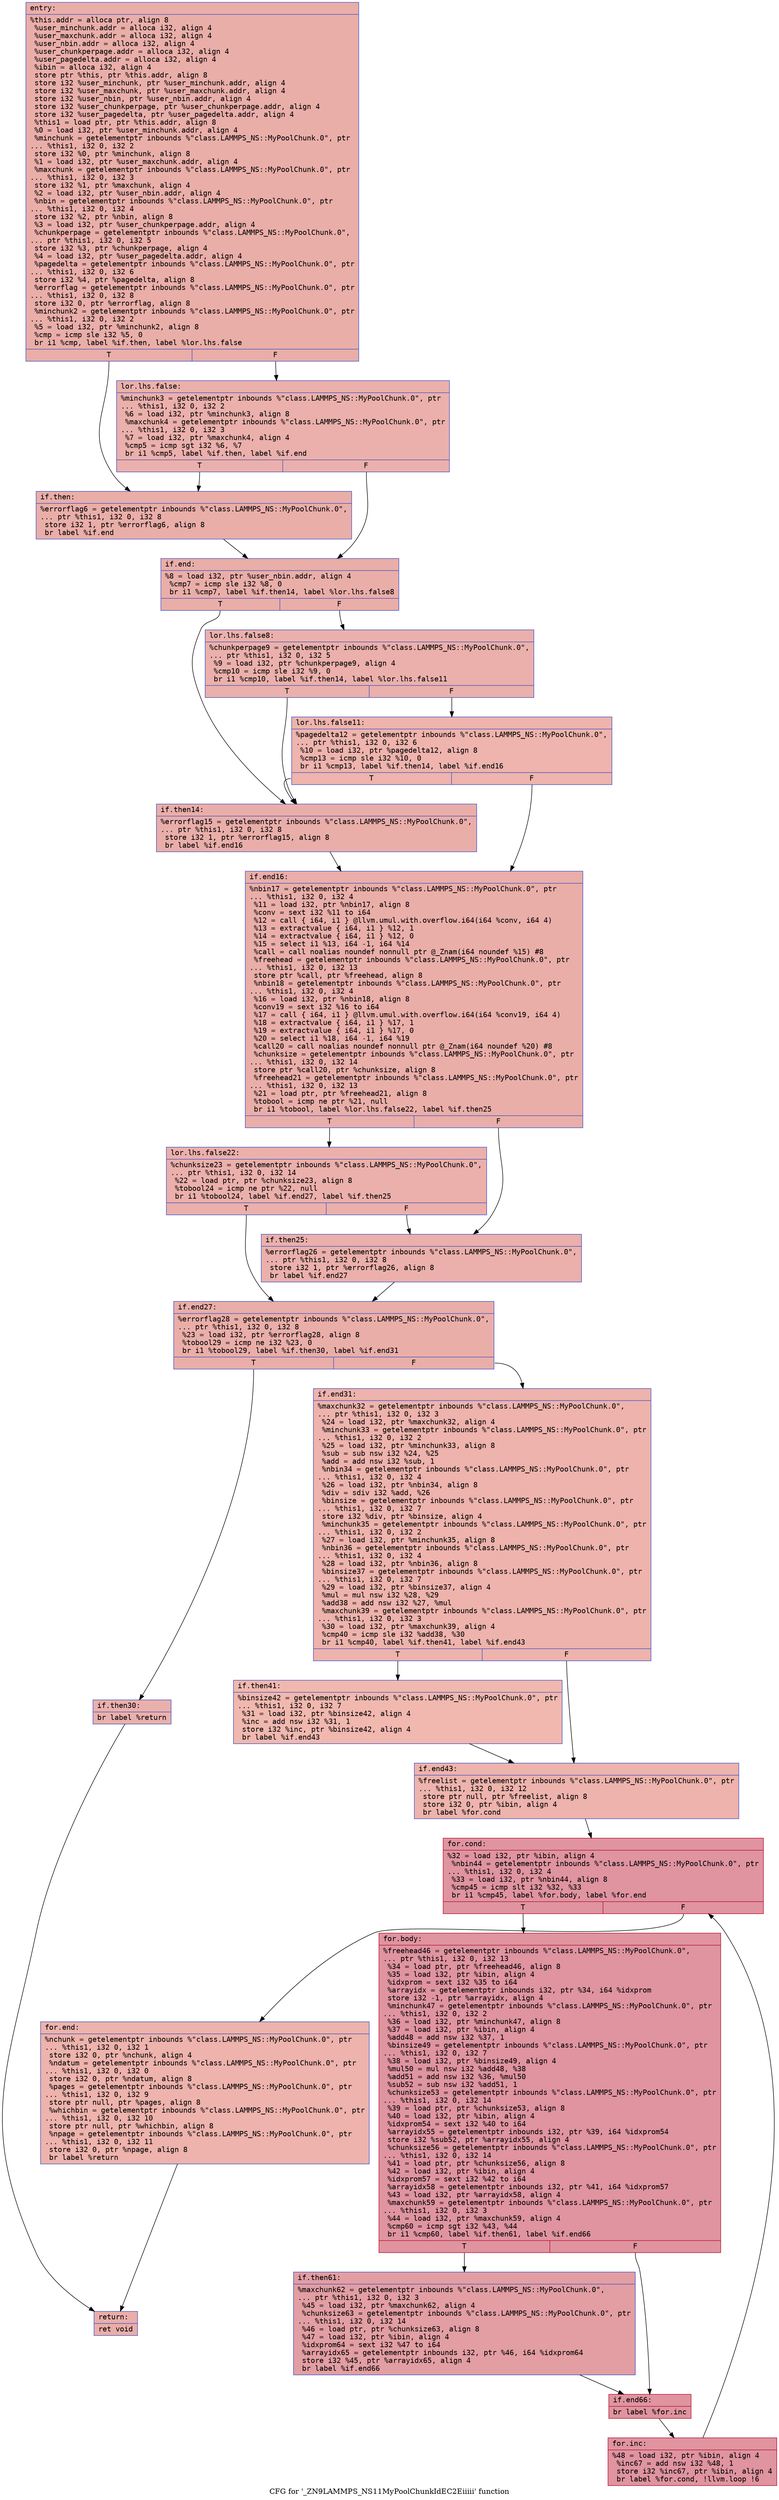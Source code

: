 digraph "CFG for '_ZN9LAMMPS_NS11MyPoolChunkIdEC2Eiiiii' function" {
	label="CFG for '_ZN9LAMMPS_NS11MyPoolChunkIdEC2Eiiiii' function";

	Node0x556991b45a50 [shape=record,color="#3d50c3ff", style=filled, fillcolor="#d0473d70" fontname="Courier",label="{entry:\l|  %this.addr = alloca ptr, align 8\l  %user_minchunk.addr = alloca i32, align 4\l  %user_maxchunk.addr = alloca i32, align 4\l  %user_nbin.addr = alloca i32, align 4\l  %user_chunkperpage.addr = alloca i32, align 4\l  %user_pagedelta.addr = alloca i32, align 4\l  %ibin = alloca i32, align 4\l  store ptr %this, ptr %this.addr, align 8\l  store i32 %user_minchunk, ptr %user_minchunk.addr, align 4\l  store i32 %user_maxchunk, ptr %user_maxchunk.addr, align 4\l  store i32 %user_nbin, ptr %user_nbin.addr, align 4\l  store i32 %user_chunkperpage, ptr %user_chunkperpage.addr, align 4\l  store i32 %user_pagedelta, ptr %user_pagedelta.addr, align 4\l  %this1 = load ptr, ptr %this.addr, align 8\l  %0 = load i32, ptr %user_minchunk.addr, align 4\l  %minchunk = getelementptr inbounds %\"class.LAMMPS_NS::MyPoolChunk.0\", ptr\l... %this1, i32 0, i32 2\l  store i32 %0, ptr %minchunk, align 8\l  %1 = load i32, ptr %user_maxchunk.addr, align 4\l  %maxchunk = getelementptr inbounds %\"class.LAMMPS_NS::MyPoolChunk.0\", ptr\l... %this1, i32 0, i32 3\l  store i32 %1, ptr %maxchunk, align 4\l  %2 = load i32, ptr %user_nbin.addr, align 4\l  %nbin = getelementptr inbounds %\"class.LAMMPS_NS::MyPoolChunk.0\", ptr\l... %this1, i32 0, i32 4\l  store i32 %2, ptr %nbin, align 8\l  %3 = load i32, ptr %user_chunkperpage.addr, align 4\l  %chunkperpage = getelementptr inbounds %\"class.LAMMPS_NS::MyPoolChunk.0\",\l... ptr %this1, i32 0, i32 5\l  store i32 %3, ptr %chunkperpage, align 4\l  %4 = load i32, ptr %user_pagedelta.addr, align 4\l  %pagedelta = getelementptr inbounds %\"class.LAMMPS_NS::MyPoolChunk.0\", ptr\l... %this1, i32 0, i32 6\l  store i32 %4, ptr %pagedelta, align 8\l  %errorflag = getelementptr inbounds %\"class.LAMMPS_NS::MyPoolChunk.0\", ptr\l... %this1, i32 0, i32 8\l  store i32 0, ptr %errorflag, align 8\l  %minchunk2 = getelementptr inbounds %\"class.LAMMPS_NS::MyPoolChunk.0\", ptr\l... %this1, i32 0, i32 2\l  %5 = load i32, ptr %minchunk2, align 8\l  %cmp = icmp sle i32 %5, 0\l  br i1 %cmp, label %if.then, label %lor.lhs.false\l|{<s0>T|<s1>F}}"];
	Node0x556991b45a50:s0 -> Node0x556991b47570[tooltip="entry -> if.then\nProbability 50.00%" ];
	Node0x556991b45a50:s1 -> Node0x556991b475e0[tooltip="entry -> lor.lhs.false\nProbability 50.00%" ];
	Node0x556991b475e0 [shape=record,color="#3d50c3ff", style=filled, fillcolor="#d24b4070" fontname="Courier",label="{lor.lhs.false:\l|  %minchunk3 = getelementptr inbounds %\"class.LAMMPS_NS::MyPoolChunk.0\", ptr\l... %this1, i32 0, i32 2\l  %6 = load i32, ptr %minchunk3, align 8\l  %maxchunk4 = getelementptr inbounds %\"class.LAMMPS_NS::MyPoolChunk.0\", ptr\l... %this1, i32 0, i32 3\l  %7 = load i32, ptr %maxchunk4, align 4\l  %cmp5 = icmp sgt i32 %6, %7\l  br i1 %cmp5, label %if.then, label %if.end\l|{<s0>T|<s1>F}}"];
	Node0x556991b475e0:s0 -> Node0x556991b47570[tooltip="lor.lhs.false -> if.then\nProbability 50.00%" ];
	Node0x556991b475e0:s1 -> Node0x556991b47bf0[tooltip="lor.lhs.false -> if.end\nProbability 50.00%" ];
	Node0x556991b47570 [shape=record,color="#3d50c3ff", style=filled, fillcolor="#d0473d70" fontname="Courier",label="{if.then:\l|  %errorflag6 = getelementptr inbounds %\"class.LAMMPS_NS::MyPoolChunk.0\",\l... ptr %this1, i32 0, i32 8\l  store i32 1, ptr %errorflag6, align 8\l  br label %if.end\l}"];
	Node0x556991b47570 -> Node0x556991b47bf0[tooltip="if.then -> if.end\nProbability 100.00%" ];
	Node0x556991b47bf0 [shape=record,color="#3d50c3ff", style=filled, fillcolor="#d0473d70" fontname="Courier",label="{if.end:\l|  %8 = load i32, ptr %user_nbin.addr, align 4\l  %cmp7 = icmp sle i32 %8, 0\l  br i1 %cmp7, label %if.then14, label %lor.lhs.false8\l|{<s0>T|<s1>F}}"];
	Node0x556991b47bf0:s0 -> Node0x556991b48040[tooltip="if.end -> if.then14\nProbability 50.00%" ];
	Node0x556991b47bf0:s1 -> Node0x556991b480c0[tooltip="if.end -> lor.lhs.false8\nProbability 50.00%" ];
	Node0x556991b480c0 [shape=record,color="#3d50c3ff", style=filled, fillcolor="#d24b4070" fontname="Courier",label="{lor.lhs.false8:\l|  %chunkperpage9 = getelementptr inbounds %\"class.LAMMPS_NS::MyPoolChunk.0\",\l... ptr %this1, i32 0, i32 5\l  %9 = load i32, ptr %chunkperpage9, align 4\l  %cmp10 = icmp sle i32 %9, 0\l  br i1 %cmp10, label %if.then14, label %lor.lhs.false11\l|{<s0>T|<s1>F}}"];
	Node0x556991b480c0:s0 -> Node0x556991b48040[tooltip="lor.lhs.false8 -> if.then14\nProbability 50.00%" ];
	Node0x556991b480c0:s1 -> Node0x556991b48410[tooltip="lor.lhs.false8 -> lor.lhs.false11\nProbability 50.00%" ];
	Node0x556991b48410 [shape=record,color="#3d50c3ff", style=filled, fillcolor="#d8564670" fontname="Courier",label="{lor.lhs.false11:\l|  %pagedelta12 = getelementptr inbounds %\"class.LAMMPS_NS::MyPoolChunk.0\",\l... ptr %this1, i32 0, i32 6\l  %10 = load i32, ptr %pagedelta12, align 8\l  %cmp13 = icmp sle i32 %10, 0\l  br i1 %cmp13, label %if.then14, label %if.end16\l|{<s0>T|<s1>F}}"];
	Node0x556991b48410:s0 -> Node0x556991b48040[tooltip="lor.lhs.false11 -> if.then14\nProbability 50.00%" ];
	Node0x556991b48410:s1 -> Node0x556991b48760[tooltip="lor.lhs.false11 -> if.end16\nProbability 50.00%" ];
	Node0x556991b48040 [shape=record,color="#3d50c3ff", style=filled, fillcolor="#d0473d70" fontname="Courier",label="{if.then14:\l|  %errorflag15 = getelementptr inbounds %\"class.LAMMPS_NS::MyPoolChunk.0\",\l... ptr %this1, i32 0, i32 8\l  store i32 1, ptr %errorflag15, align 8\l  br label %if.end16\l}"];
	Node0x556991b48040 -> Node0x556991b48760[tooltip="if.then14 -> if.end16\nProbability 100.00%" ];
	Node0x556991b48760 [shape=record,color="#3d50c3ff", style=filled, fillcolor="#d0473d70" fontname="Courier",label="{if.end16:\l|  %nbin17 = getelementptr inbounds %\"class.LAMMPS_NS::MyPoolChunk.0\", ptr\l... %this1, i32 0, i32 4\l  %11 = load i32, ptr %nbin17, align 8\l  %conv = sext i32 %11 to i64\l  %12 = call \{ i64, i1 \} @llvm.umul.with.overflow.i64(i64 %conv, i64 4)\l  %13 = extractvalue \{ i64, i1 \} %12, 1\l  %14 = extractvalue \{ i64, i1 \} %12, 0\l  %15 = select i1 %13, i64 -1, i64 %14\l  %call = call noalias noundef nonnull ptr @_Znam(i64 noundef %15) #8\l  %freehead = getelementptr inbounds %\"class.LAMMPS_NS::MyPoolChunk.0\", ptr\l... %this1, i32 0, i32 13\l  store ptr %call, ptr %freehead, align 8\l  %nbin18 = getelementptr inbounds %\"class.LAMMPS_NS::MyPoolChunk.0\", ptr\l... %this1, i32 0, i32 4\l  %16 = load i32, ptr %nbin18, align 8\l  %conv19 = sext i32 %16 to i64\l  %17 = call \{ i64, i1 \} @llvm.umul.with.overflow.i64(i64 %conv19, i64 4)\l  %18 = extractvalue \{ i64, i1 \} %17, 1\l  %19 = extractvalue \{ i64, i1 \} %17, 0\l  %20 = select i1 %18, i64 -1, i64 %19\l  %call20 = call noalias noundef nonnull ptr @_Znam(i64 noundef %20) #8\l  %chunksize = getelementptr inbounds %\"class.LAMMPS_NS::MyPoolChunk.0\", ptr\l... %this1, i32 0, i32 14\l  store ptr %call20, ptr %chunksize, align 8\l  %freehead21 = getelementptr inbounds %\"class.LAMMPS_NS::MyPoolChunk.0\", ptr\l... %this1, i32 0, i32 13\l  %21 = load ptr, ptr %freehead21, align 8\l  %tobool = icmp ne ptr %21, null\l  br i1 %tobool, label %lor.lhs.false22, label %if.then25\l|{<s0>T|<s1>F}}"];
	Node0x556991b48760:s0 -> Node0x556991b4a1f0[tooltip="if.end16 -> lor.lhs.false22\nProbability 62.50%" ];
	Node0x556991b48760:s1 -> Node0x556991b4a270[tooltip="if.end16 -> if.then25\nProbability 37.50%" ];
	Node0x556991b4a1f0 [shape=record,color="#3d50c3ff", style=filled, fillcolor="#d24b4070" fontname="Courier",label="{lor.lhs.false22:\l|  %chunksize23 = getelementptr inbounds %\"class.LAMMPS_NS::MyPoolChunk.0\",\l... ptr %this1, i32 0, i32 14\l  %22 = load ptr, ptr %chunksize23, align 8\l  %tobool24 = icmp ne ptr %22, null\l  br i1 %tobool24, label %if.end27, label %if.then25\l|{<s0>T|<s1>F}}"];
	Node0x556991b4a1f0:s0 -> Node0x556991b4a5d0[tooltip="lor.lhs.false22 -> if.end27\nProbability 62.50%" ];
	Node0x556991b4a1f0:s1 -> Node0x556991b4a270[tooltip="lor.lhs.false22 -> if.then25\nProbability 37.50%" ];
	Node0x556991b4a270 [shape=record,color="#3d50c3ff", style=filled, fillcolor="#d24b4070" fontname="Courier",label="{if.then25:\l|  %errorflag26 = getelementptr inbounds %\"class.LAMMPS_NS::MyPoolChunk.0\",\l... ptr %this1, i32 0, i32 8\l  store i32 1, ptr %errorflag26, align 8\l  br label %if.end27\l}"];
	Node0x556991b4a270 -> Node0x556991b4a5d0[tooltip="if.then25 -> if.end27\nProbability 100.00%" ];
	Node0x556991b4a5d0 [shape=record,color="#3d50c3ff", style=filled, fillcolor="#d0473d70" fontname="Courier",label="{if.end27:\l|  %errorflag28 = getelementptr inbounds %\"class.LAMMPS_NS::MyPoolChunk.0\",\l... ptr %this1, i32 0, i32 8\l  %23 = load i32, ptr %errorflag28, align 8\l  %tobool29 = icmp ne i32 %23, 0\l  br i1 %tobool29, label %if.then30, label %if.end31\l|{<s0>T|<s1>F}}"];
	Node0x556991b4a5d0:s0 -> Node0x556991b4ab30[tooltip="if.end27 -> if.then30\nProbability 62.50%" ];
	Node0x556991b4a5d0:s1 -> Node0x556991b4abb0[tooltip="if.end27 -> if.end31\nProbability 37.50%" ];
	Node0x556991b4ab30 [shape=record,color="#3d50c3ff", style=filled, fillcolor="#d24b4070" fontname="Courier",label="{if.then30:\l|  br label %return\l}"];
	Node0x556991b4ab30 -> Node0x556991b4ace0[tooltip="if.then30 -> return\nProbability 100.00%" ];
	Node0x556991b4abb0 [shape=record,color="#3d50c3ff", style=filled, fillcolor="#d6524470" fontname="Courier",label="{if.end31:\l|  %maxchunk32 = getelementptr inbounds %\"class.LAMMPS_NS::MyPoolChunk.0\",\l... ptr %this1, i32 0, i32 3\l  %24 = load i32, ptr %maxchunk32, align 4\l  %minchunk33 = getelementptr inbounds %\"class.LAMMPS_NS::MyPoolChunk.0\", ptr\l... %this1, i32 0, i32 2\l  %25 = load i32, ptr %minchunk33, align 8\l  %sub = sub nsw i32 %24, %25\l  %add = add nsw i32 %sub, 1\l  %nbin34 = getelementptr inbounds %\"class.LAMMPS_NS::MyPoolChunk.0\", ptr\l... %this1, i32 0, i32 4\l  %26 = load i32, ptr %nbin34, align 8\l  %div = sdiv i32 %add, %26\l  %binsize = getelementptr inbounds %\"class.LAMMPS_NS::MyPoolChunk.0\", ptr\l... %this1, i32 0, i32 7\l  store i32 %div, ptr %binsize, align 4\l  %minchunk35 = getelementptr inbounds %\"class.LAMMPS_NS::MyPoolChunk.0\", ptr\l... %this1, i32 0, i32 2\l  %27 = load i32, ptr %minchunk35, align 8\l  %nbin36 = getelementptr inbounds %\"class.LAMMPS_NS::MyPoolChunk.0\", ptr\l... %this1, i32 0, i32 4\l  %28 = load i32, ptr %nbin36, align 8\l  %binsize37 = getelementptr inbounds %\"class.LAMMPS_NS::MyPoolChunk.0\", ptr\l... %this1, i32 0, i32 7\l  %29 = load i32, ptr %binsize37, align 4\l  %mul = mul nsw i32 %28, %29\l  %add38 = add nsw i32 %27, %mul\l  %maxchunk39 = getelementptr inbounds %\"class.LAMMPS_NS::MyPoolChunk.0\", ptr\l... %this1, i32 0, i32 3\l  %30 = load i32, ptr %maxchunk39, align 4\l  %cmp40 = icmp sle i32 %add38, %30\l  br i1 %cmp40, label %if.then41, label %if.end43\l|{<s0>T|<s1>F}}"];
	Node0x556991b4abb0:s0 -> Node0x556991b4bd50[tooltip="if.end31 -> if.then41\nProbability 50.00%" ];
	Node0x556991b4abb0:s1 -> Node0x556991b4bdd0[tooltip="if.end31 -> if.end43\nProbability 50.00%" ];
	Node0x556991b4bd50 [shape=record,color="#3d50c3ff", style=filled, fillcolor="#dc5d4a70" fontname="Courier",label="{if.then41:\l|  %binsize42 = getelementptr inbounds %\"class.LAMMPS_NS::MyPoolChunk.0\", ptr\l... %this1, i32 0, i32 7\l  %31 = load i32, ptr %binsize42, align 4\l  %inc = add nsw i32 %31, 1\l  store i32 %inc, ptr %binsize42, align 4\l  br label %if.end43\l}"];
	Node0x556991b4bd50 -> Node0x556991b4bdd0[tooltip="if.then41 -> if.end43\nProbability 100.00%" ];
	Node0x556991b4bdd0 [shape=record,color="#3d50c3ff", style=filled, fillcolor="#d6524470" fontname="Courier",label="{if.end43:\l|  %freelist = getelementptr inbounds %\"class.LAMMPS_NS::MyPoolChunk.0\", ptr\l... %this1, i32 0, i32 12\l  store ptr null, ptr %freelist, align 8\l  store i32 0, ptr %ibin, align 4\l  br label %for.cond\l}"];
	Node0x556991b4bdd0 -> Node0x556991b4c460[tooltip="if.end43 -> for.cond\nProbability 100.00%" ];
	Node0x556991b4c460 [shape=record,color="#b70d28ff", style=filled, fillcolor="#b70d2870" fontname="Courier",label="{for.cond:\l|  %32 = load i32, ptr %ibin, align 4\l  %nbin44 = getelementptr inbounds %\"class.LAMMPS_NS::MyPoolChunk.0\", ptr\l... %this1, i32 0, i32 4\l  %33 = load i32, ptr %nbin44, align 8\l  %cmp45 = icmp slt i32 %32, %33\l  br i1 %cmp45, label %for.body, label %for.end\l|{<s0>T|<s1>F}}"];
	Node0x556991b4c460:s0 -> Node0x556991b4c7e0[tooltip="for.cond -> for.body\nProbability 96.88%" ];
	Node0x556991b4c460:s1 -> Node0x556991b4c860[tooltip="for.cond -> for.end\nProbability 3.12%" ];
	Node0x556991b4c7e0 [shape=record,color="#b70d28ff", style=filled, fillcolor="#b70d2870" fontname="Courier",label="{for.body:\l|  %freehead46 = getelementptr inbounds %\"class.LAMMPS_NS::MyPoolChunk.0\",\l... ptr %this1, i32 0, i32 13\l  %34 = load ptr, ptr %freehead46, align 8\l  %35 = load i32, ptr %ibin, align 4\l  %idxprom = sext i32 %35 to i64\l  %arrayidx = getelementptr inbounds i32, ptr %34, i64 %idxprom\l  store i32 -1, ptr %arrayidx, align 4\l  %minchunk47 = getelementptr inbounds %\"class.LAMMPS_NS::MyPoolChunk.0\", ptr\l... %this1, i32 0, i32 2\l  %36 = load i32, ptr %minchunk47, align 8\l  %37 = load i32, ptr %ibin, align 4\l  %add48 = add nsw i32 %37, 1\l  %binsize49 = getelementptr inbounds %\"class.LAMMPS_NS::MyPoolChunk.0\", ptr\l... %this1, i32 0, i32 7\l  %38 = load i32, ptr %binsize49, align 4\l  %mul50 = mul nsw i32 %add48, %38\l  %add51 = add nsw i32 %36, %mul50\l  %sub52 = sub nsw i32 %add51, 1\l  %chunksize53 = getelementptr inbounds %\"class.LAMMPS_NS::MyPoolChunk.0\", ptr\l... %this1, i32 0, i32 14\l  %39 = load ptr, ptr %chunksize53, align 8\l  %40 = load i32, ptr %ibin, align 4\l  %idxprom54 = sext i32 %40 to i64\l  %arrayidx55 = getelementptr inbounds i32, ptr %39, i64 %idxprom54\l  store i32 %sub52, ptr %arrayidx55, align 4\l  %chunksize56 = getelementptr inbounds %\"class.LAMMPS_NS::MyPoolChunk.0\", ptr\l... %this1, i32 0, i32 14\l  %41 = load ptr, ptr %chunksize56, align 8\l  %42 = load i32, ptr %ibin, align 4\l  %idxprom57 = sext i32 %42 to i64\l  %arrayidx58 = getelementptr inbounds i32, ptr %41, i64 %idxprom57\l  %43 = load i32, ptr %arrayidx58, align 4\l  %maxchunk59 = getelementptr inbounds %\"class.LAMMPS_NS::MyPoolChunk.0\", ptr\l... %this1, i32 0, i32 3\l  %44 = load i32, ptr %maxchunk59, align 4\l  %cmp60 = icmp sgt i32 %43, %44\l  br i1 %cmp60, label %if.then61, label %if.end66\l|{<s0>T|<s1>F}}"];
	Node0x556991b4c7e0:s0 -> Node0x556991b4e3a0[tooltip="for.body -> if.then61\nProbability 50.00%" ];
	Node0x556991b4c7e0:s1 -> Node0x556991b4e420[tooltip="for.body -> if.end66\nProbability 50.00%" ];
	Node0x556991b4e3a0 [shape=record,color="#3d50c3ff", style=filled, fillcolor="#be242e70" fontname="Courier",label="{if.then61:\l|  %maxchunk62 = getelementptr inbounds %\"class.LAMMPS_NS::MyPoolChunk.0\",\l... ptr %this1, i32 0, i32 3\l  %45 = load i32, ptr %maxchunk62, align 4\l  %chunksize63 = getelementptr inbounds %\"class.LAMMPS_NS::MyPoolChunk.0\", ptr\l... %this1, i32 0, i32 14\l  %46 = load ptr, ptr %chunksize63, align 8\l  %47 = load i32, ptr %ibin, align 4\l  %idxprom64 = sext i32 %47 to i64\l  %arrayidx65 = getelementptr inbounds i32, ptr %46, i64 %idxprom64\l  store i32 %45, ptr %arrayidx65, align 4\l  br label %if.end66\l}"];
	Node0x556991b4e3a0 -> Node0x556991b4e420[tooltip="if.then61 -> if.end66\nProbability 100.00%" ];
	Node0x556991b4e420 [shape=record,color="#b70d28ff", style=filled, fillcolor="#b70d2870" fontname="Courier",label="{if.end66:\l|  br label %for.inc\l}"];
	Node0x556991b4e420 -> Node0x556991b4f340[tooltip="if.end66 -> for.inc\nProbability 100.00%" ];
	Node0x556991b4f340 [shape=record,color="#b70d28ff", style=filled, fillcolor="#b70d2870" fontname="Courier",label="{for.inc:\l|  %48 = load i32, ptr %ibin, align 4\l  %inc67 = add nsw i32 %48, 1\l  store i32 %inc67, ptr %ibin, align 4\l  br label %for.cond, !llvm.loop !6\l}"];
	Node0x556991b4f340 -> Node0x556991b4c460[tooltip="for.inc -> for.cond\nProbability 100.00%" ];
	Node0x556991b4c860 [shape=record,color="#3d50c3ff", style=filled, fillcolor="#d6524470" fontname="Courier",label="{for.end:\l|  %nchunk = getelementptr inbounds %\"class.LAMMPS_NS::MyPoolChunk.0\", ptr\l... %this1, i32 0, i32 1\l  store i32 0, ptr %nchunk, align 4\l  %ndatum = getelementptr inbounds %\"class.LAMMPS_NS::MyPoolChunk.0\", ptr\l... %this1, i32 0, i32 0\l  store i32 0, ptr %ndatum, align 8\l  %pages = getelementptr inbounds %\"class.LAMMPS_NS::MyPoolChunk.0\", ptr\l... %this1, i32 0, i32 9\l  store ptr null, ptr %pages, align 8\l  %whichbin = getelementptr inbounds %\"class.LAMMPS_NS::MyPoolChunk.0\", ptr\l... %this1, i32 0, i32 10\l  store ptr null, ptr %whichbin, align 8\l  %npage = getelementptr inbounds %\"class.LAMMPS_NS::MyPoolChunk.0\", ptr\l... %this1, i32 0, i32 11\l  store i32 0, ptr %npage, align 8\l  br label %return\l}"];
	Node0x556991b4c860 -> Node0x556991b4ace0[tooltip="for.end -> return\nProbability 100.00%" ];
	Node0x556991b4ace0 [shape=record,color="#3d50c3ff", style=filled, fillcolor="#d0473d70" fontname="Courier",label="{return:\l|  ret void\l}"];
}
